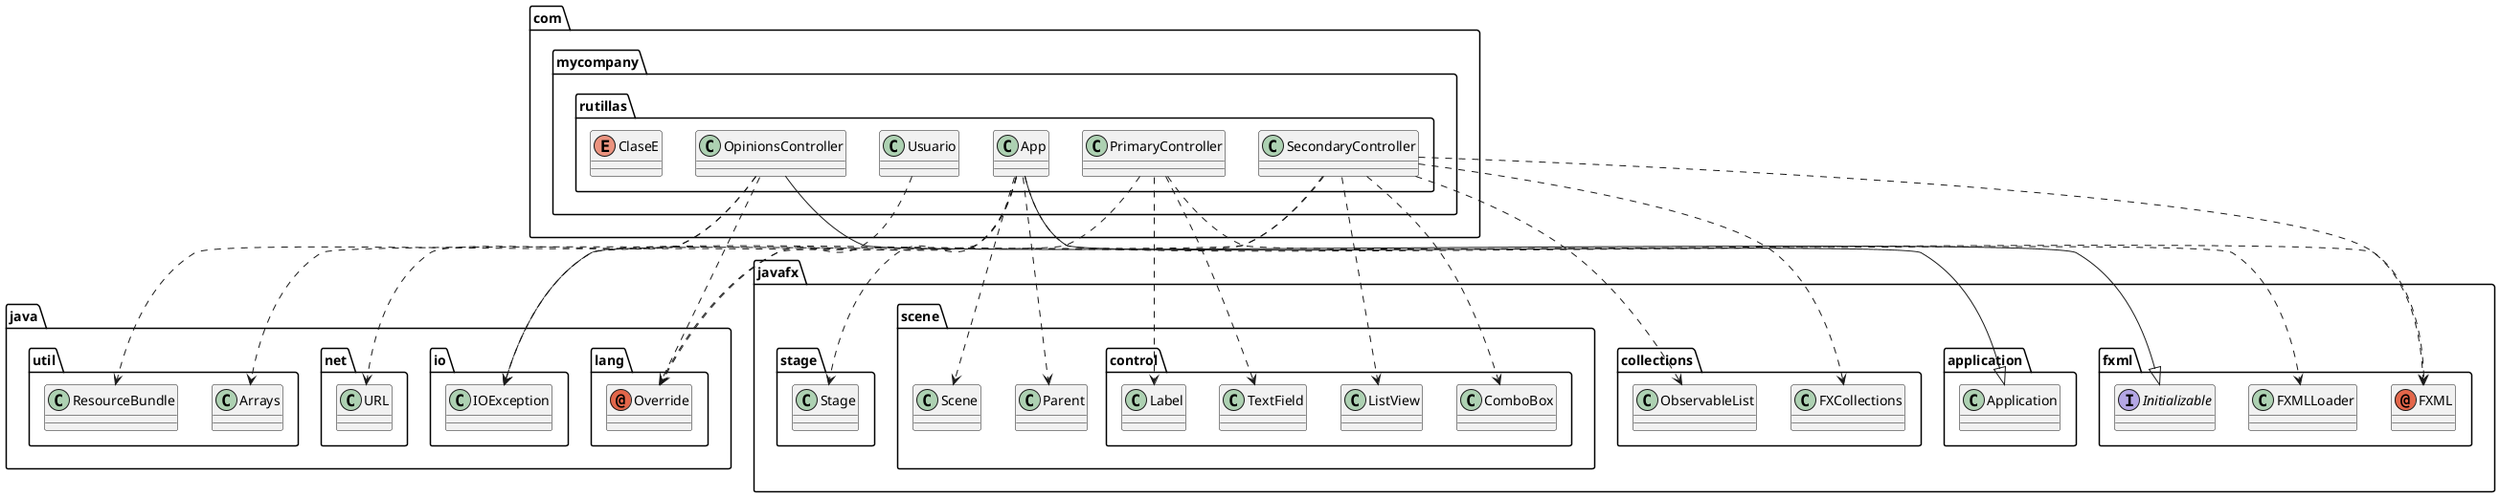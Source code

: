 @startuml
annotation java.lang.Override
annotation javafx.fxml.FXML
class com.mycompany.rutillas.App
class com.mycompany.rutillas.OpinionsController
class com.mycompany.rutillas.PrimaryController
class com.mycompany.rutillas.SecondaryController
class com.mycompany.rutillas.Usuario
class java.io.IOException
class java.net.URL
class java.util.Arrays
class java.util.ResourceBundle
class javafx.application.Application
class javafx.collections.FXCollections
class javafx.collections.ObservableList
class javafx.fxml.FXMLLoader
class javafx.scene.Parent
class javafx.scene.Scene
class javafx.scene.control.ComboBox
class javafx.scene.control.Label
class javafx.scene.control.ListView
class javafx.scene.control.TextField
class javafx.stage.Stage
enum com.mycompany.rutillas.ClaseE
interface javafx.fxml.Initializable
com.mycompany.rutillas.App ..> java.lang.Override
com.mycompany.rutillas.App ..> java.io.IOException
com.mycompany.rutillas.App --|> javafx.application.Application
com.mycompany.rutillas.App ..> javafx.fxml.FXMLLoader
com.mycompany.rutillas.App ..> javafx.scene.Parent
com.mycompany.rutillas.App ..> javafx.scene.Scene
com.mycompany.rutillas.App ..> javafx.stage.Stage
com.mycompany.rutillas.OpinionsController ..> java.lang.Override
com.mycompany.rutillas.OpinionsController ..> java.net.URL
com.mycompany.rutillas.OpinionsController ..> java.util.ResourceBundle
com.mycompany.rutillas.OpinionsController --|> javafx.fxml.Initializable
com.mycompany.rutillas.PrimaryController ..> javafx.fxml.FXML
com.mycompany.rutillas.PrimaryController ..> java.io.IOException
com.mycompany.rutillas.PrimaryController ..> javafx.scene.control.Label
com.mycompany.rutillas.PrimaryController ..> javafx.scene.control.TextField
com.mycompany.rutillas.SecondaryController ..> javafx.fxml.FXML
com.mycompany.rutillas.SecondaryController ..> java.io.IOException
com.mycompany.rutillas.SecondaryController ..> java.util.Arrays
com.mycompany.rutillas.SecondaryController ..> javafx.collections.FXCollections
com.mycompany.rutillas.SecondaryController ..> javafx.collections.ObservableList
com.mycompany.rutillas.SecondaryController ..> javafx.scene.control.ComboBox
com.mycompany.rutillas.SecondaryController ..> javafx.scene.control.ListView
com.mycompany.rutillas.Usuario ..> java.lang.Override
@enduml